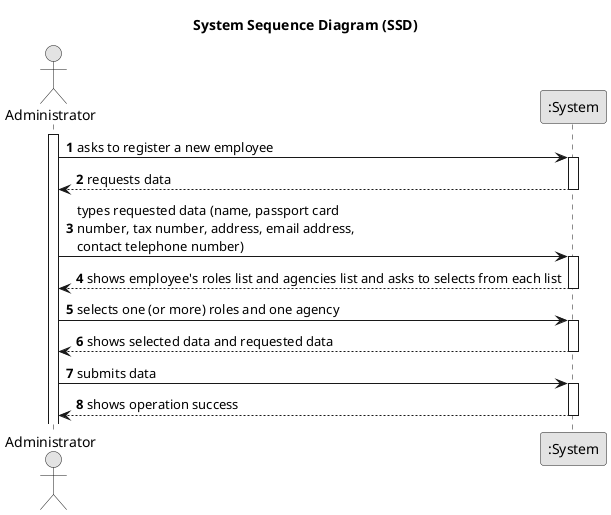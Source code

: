 @startuml
skinparam monochrome true
skinparam packageStyle rectangle
skinparam shadowing false

title System Sequence Diagram (SSD)

autonumber

actor "Administrator" as Administrator
participant ":System" as System

activate Administrator

    Administrator -> System : asks to register a new employee
    activate System

        System --> Administrator : requests data
    deactivate System

    Administrator -> System : types requested data (name, passport card \nnumber, tax number, address, email address, \ncontact telephone number)
    activate System

        System --> Administrator : shows employee's roles list and agencies list and asks to selects from each list
    deactivate System

    Administrator -> System : selects one (or more) roles and one agency
    activate System

        System --> Administrator : shows selected data and requested data
    deactivate System

    Administrator -> System : submits data
    activate System

        System --> Administrator : shows operation success
    deactivate System

@enduml